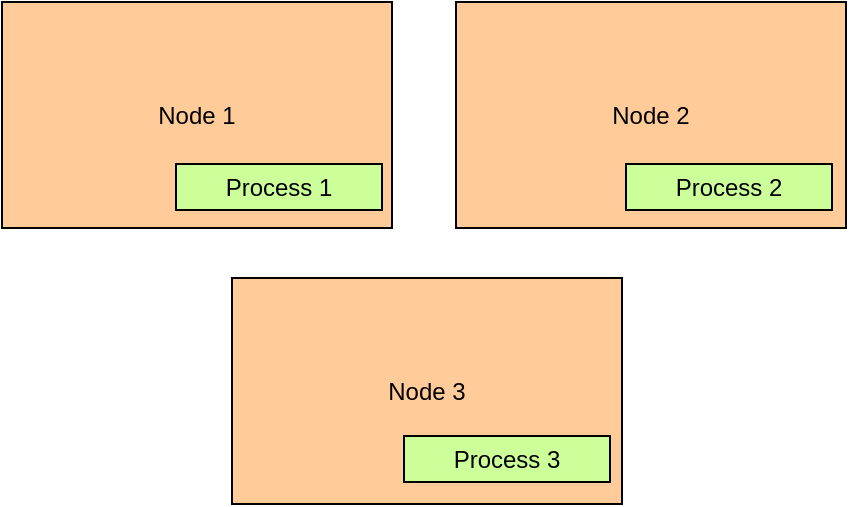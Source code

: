 <mxfile version="21.7.2" type="device">
  <diagram name="Page-1" id="naQljppujzwu4532Y_s4">
    <mxGraphModel dx="611" dy="329" grid="0" gridSize="10" guides="1" tooltips="1" connect="1" arrows="1" fold="1" page="1" pageScale="1" pageWidth="850" pageHeight="1100" math="0" shadow="0">
      <root>
        <mxCell id="0" />
        <mxCell id="1" parent="0" />
        <mxCell id="UISnXY9ua4YGHBuGHKZ1-1" value="Node 1" style="rounded=0;whiteSpace=wrap;html=1;fillColor=#FFCC99;" vertex="1" parent="1">
          <mxGeometry x="71" y="46" width="195" height="113" as="geometry" />
        </mxCell>
        <mxCell id="UISnXY9ua4YGHBuGHKZ1-2" value="Node 3" style="rounded=0;whiteSpace=wrap;html=1;fillColor=#FFCC99;" vertex="1" parent="1">
          <mxGeometry x="186" y="184" width="195" height="113" as="geometry" />
        </mxCell>
        <mxCell id="UISnXY9ua4YGHBuGHKZ1-3" value="Node 2" style="rounded=0;whiteSpace=wrap;html=1;fillColor=#FFCC99;" vertex="1" parent="1">
          <mxGeometry x="298" y="46" width="195" height="113" as="geometry" />
        </mxCell>
        <mxCell id="UISnXY9ua4YGHBuGHKZ1-4" value="Process 1" style="rounded=0;whiteSpace=wrap;html=1;fillColor=#CCFF99;" vertex="1" parent="1">
          <mxGeometry x="158" y="127" width="103" height="23" as="geometry" />
        </mxCell>
        <mxCell id="UISnXY9ua4YGHBuGHKZ1-5" value="Process 2" style="rounded=0;whiteSpace=wrap;html=1;fillColor=#CCFF99;" vertex="1" parent="1">
          <mxGeometry x="383" y="127" width="103" height="23" as="geometry" />
        </mxCell>
        <mxCell id="UISnXY9ua4YGHBuGHKZ1-6" value="Process 3" style="rounded=0;whiteSpace=wrap;html=1;fillColor=#CCFF99;" vertex="1" parent="1">
          <mxGeometry x="272" y="263" width="103" height="23" as="geometry" />
        </mxCell>
      </root>
    </mxGraphModel>
  </diagram>
</mxfile>
